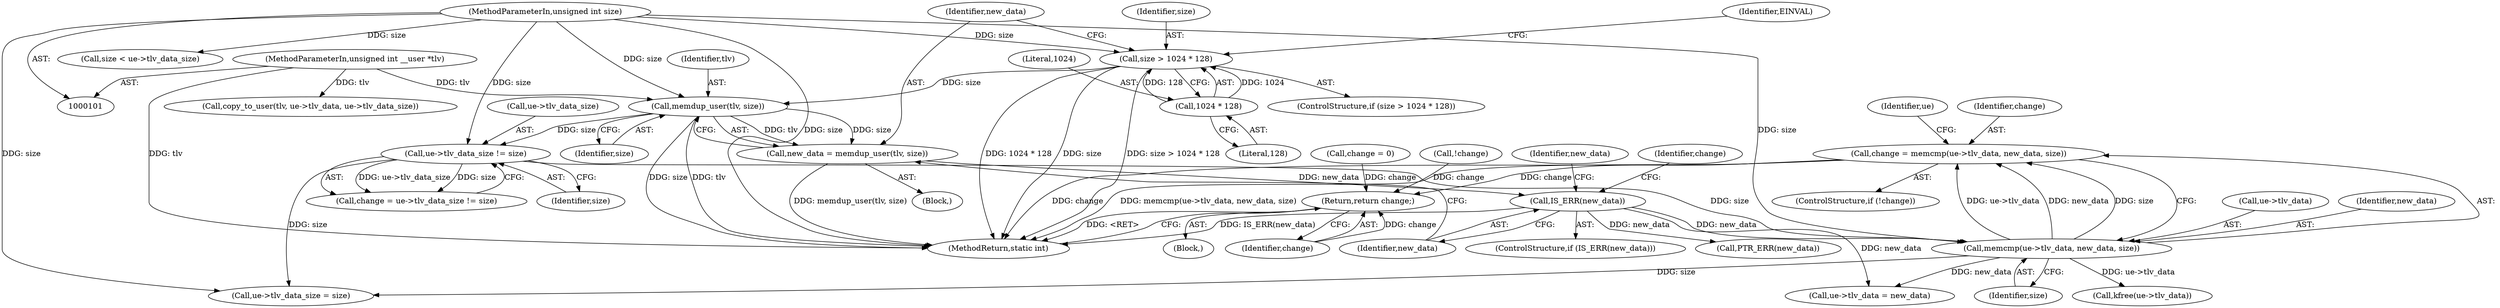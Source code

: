 digraph "0_linux_07f4d9d74a04aa7c72c5dae0ef97565f28f17b92_2@API" {
"1000153" [label="(Call,change = memcmp(ue->tlv_data, new_data, size))"];
"1000155" [label="(Call,memcmp(ue->tlv_data, new_data, size))"];
"1000138" [label="(Call,IS_ERR(new_data))"];
"1000132" [label="(Call,new_data = memdup_user(tlv, size))"];
"1000134" [label="(Call,memdup_user(tlv, size))"];
"1000105" [label="(MethodParameterIn,unsigned int __user *tlv)"];
"1000124" [label="(Call,size > 1024 * 128)"];
"1000104" [label="(MethodParameterIn,unsigned int size)"];
"1000126" [label="(Call,1024 * 128)"];
"1000145" [label="(Call,ue->tlv_data_size != size)"];
"1000211" [label="(Return,return change;)"];
"1000133" [label="(Identifier,new_data)"];
"1000143" [label="(Call,change = ue->tlv_data_size != size)"];
"1000161" [label="(Call,kfree(ue->tlv_data))"];
"1000124" [label="(Call,size > 1024 * 128)"];
"1000156" [label="(Call,ue->tlv_data)"];
"1000114" [label="(Call,change = 0)"];
"1000137" [label="(ControlStructure,if (IS_ERR(new_data)))"];
"1000128" [label="(Literal,128)"];
"1000150" [label="(ControlStructure,if (!change))"];
"1000141" [label="(Call,PTR_ERR(new_data))"];
"1000200" [label="(Call,copy_to_user(tlv, ue->tlv_data, ue->tlv_data_size))"];
"1000134" [label="(Call,memdup_user(tlv, size))"];
"1000123" [label="(ControlStructure,if (size > 1024 * 128))"];
"1000155" [label="(Call,memcmp(ue->tlv_data, new_data, size))"];
"1000125" [label="(Identifier,size)"];
"1000212" [label="(Identifier,change)"];
"1000159" [label="(Identifier,new_data)"];
"1000191" [label="(Call,size < ue->tlv_data_size)"];
"1000142" [label="(Identifier,new_data)"];
"1000105" [label="(MethodParameterIn,unsigned int __user *tlv)"];
"1000145" [label="(Call,ue->tlv_data_size != size)"];
"1000211" [label="(Return,return change;)"];
"1000138" [label="(Call,IS_ERR(new_data))"];
"1000127" [label="(Literal,1024)"];
"1000126" [label="(Call,1024 * 128)"];
"1000144" [label="(Identifier,change)"];
"1000213" [label="(MethodReturn,static int)"];
"1000170" [label="(Call,ue->tlv_data_size = size)"];
"1000135" [label="(Identifier,tlv)"];
"1000146" [label="(Call,ue->tlv_data_size)"];
"1000106" [label="(Block,)"];
"1000139" [label="(Identifier,new_data)"];
"1000163" [label="(Identifier,ue)"];
"1000153" [label="(Call,change = memcmp(ue->tlv_data, new_data, size))"];
"1000149" [label="(Identifier,size)"];
"1000132" [label="(Call,new_data = memdup_user(tlv, size))"];
"1000154" [label="(Identifier,change)"];
"1000122" [label="(Block,)"];
"1000160" [label="(Identifier,size)"];
"1000131" [label="(Identifier,EINVAL)"];
"1000104" [label="(MethodParameterIn,unsigned int size)"];
"1000151" [label="(Call,!change)"];
"1000165" [label="(Call,ue->tlv_data = new_data)"];
"1000136" [label="(Identifier,size)"];
"1000153" -> "1000150"  [label="AST: "];
"1000153" -> "1000155"  [label="CFG: "];
"1000154" -> "1000153"  [label="AST: "];
"1000155" -> "1000153"  [label="AST: "];
"1000163" -> "1000153"  [label="CFG: "];
"1000153" -> "1000213"  [label="DDG: change"];
"1000153" -> "1000213"  [label="DDG: memcmp(ue->tlv_data, new_data, size)"];
"1000155" -> "1000153"  [label="DDG: ue->tlv_data"];
"1000155" -> "1000153"  [label="DDG: new_data"];
"1000155" -> "1000153"  [label="DDG: size"];
"1000153" -> "1000211"  [label="DDG: change"];
"1000155" -> "1000160"  [label="CFG: "];
"1000156" -> "1000155"  [label="AST: "];
"1000159" -> "1000155"  [label="AST: "];
"1000160" -> "1000155"  [label="AST: "];
"1000138" -> "1000155"  [label="DDG: new_data"];
"1000145" -> "1000155"  [label="DDG: size"];
"1000104" -> "1000155"  [label="DDG: size"];
"1000155" -> "1000161"  [label="DDG: ue->tlv_data"];
"1000155" -> "1000165"  [label="DDG: new_data"];
"1000155" -> "1000170"  [label="DDG: size"];
"1000138" -> "1000137"  [label="AST: "];
"1000138" -> "1000139"  [label="CFG: "];
"1000139" -> "1000138"  [label="AST: "];
"1000142" -> "1000138"  [label="CFG: "];
"1000144" -> "1000138"  [label="CFG: "];
"1000138" -> "1000213"  [label="DDG: IS_ERR(new_data)"];
"1000132" -> "1000138"  [label="DDG: new_data"];
"1000138" -> "1000141"  [label="DDG: new_data"];
"1000138" -> "1000165"  [label="DDG: new_data"];
"1000132" -> "1000122"  [label="AST: "];
"1000132" -> "1000134"  [label="CFG: "];
"1000133" -> "1000132"  [label="AST: "];
"1000134" -> "1000132"  [label="AST: "];
"1000139" -> "1000132"  [label="CFG: "];
"1000132" -> "1000213"  [label="DDG: memdup_user(tlv, size)"];
"1000134" -> "1000132"  [label="DDG: tlv"];
"1000134" -> "1000132"  [label="DDG: size"];
"1000134" -> "1000136"  [label="CFG: "];
"1000135" -> "1000134"  [label="AST: "];
"1000136" -> "1000134"  [label="AST: "];
"1000134" -> "1000213"  [label="DDG: tlv"];
"1000134" -> "1000213"  [label="DDG: size"];
"1000105" -> "1000134"  [label="DDG: tlv"];
"1000124" -> "1000134"  [label="DDG: size"];
"1000104" -> "1000134"  [label="DDG: size"];
"1000134" -> "1000145"  [label="DDG: size"];
"1000105" -> "1000101"  [label="AST: "];
"1000105" -> "1000213"  [label="DDG: tlv"];
"1000105" -> "1000200"  [label="DDG: tlv"];
"1000124" -> "1000123"  [label="AST: "];
"1000124" -> "1000126"  [label="CFG: "];
"1000125" -> "1000124"  [label="AST: "];
"1000126" -> "1000124"  [label="AST: "];
"1000131" -> "1000124"  [label="CFG: "];
"1000133" -> "1000124"  [label="CFG: "];
"1000124" -> "1000213"  [label="DDG: 1024 * 128"];
"1000124" -> "1000213"  [label="DDG: size"];
"1000124" -> "1000213"  [label="DDG: size > 1024 * 128"];
"1000104" -> "1000124"  [label="DDG: size"];
"1000126" -> "1000124"  [label="DDG: 1024"];
"1000126" -> "1000124"  [label="DDG: 128"];
"1000104" -> "1000101"  [label="AST: "];
"1000104" -> "1000213"  [label="DDG: size"];
"1000104" -> "1000145"  [label="DDG: size"];
"1000104" -> "1000170"  [label="DDG: size"];
"1000104" -> "1000191"  [label="DDG: size"];
"1000126" -> "1000128"  [label="CFG: "];
"1000127" -> "1000126"  [label="AST: "];
"1000128" -> "1000126"  [label="AST: "];
"1000145" -> "1000143"  [label="AST: "];
"1000145" -> "1000149"  [label="CFG: "];
"1000146" -> "1000145"  [label="AST: "];
"1000149" -> "1000145"  [label="AST: "];
"1000143" -> "1000145"  [label="CFG: "];
"1000145" -> "1000143"  [label="DDG: ue->tlv_data_size"];
"1000145" -> "1000143"  [label="DDG: size"];
"1000145" -> "1000170"  [label="DDG: size"];
"1000211" -> "1000106"  [label="AST: "];
"1000211" -> "1000212"  [label="CFG: "];
"1000212" -> "1000211"  [label="AST: "];
"1000213" -> "1000211"  [label="CFG: "];
"1000211" -> "1000213"  [label="DDG: <RET>"];
"1000212" -> "1000211"  [label="DDG: change"];
"1000151" -> "1000211"  [label="DDG: change"];
"1000114" -> "1000211"  [label="DDG: change"];
}
